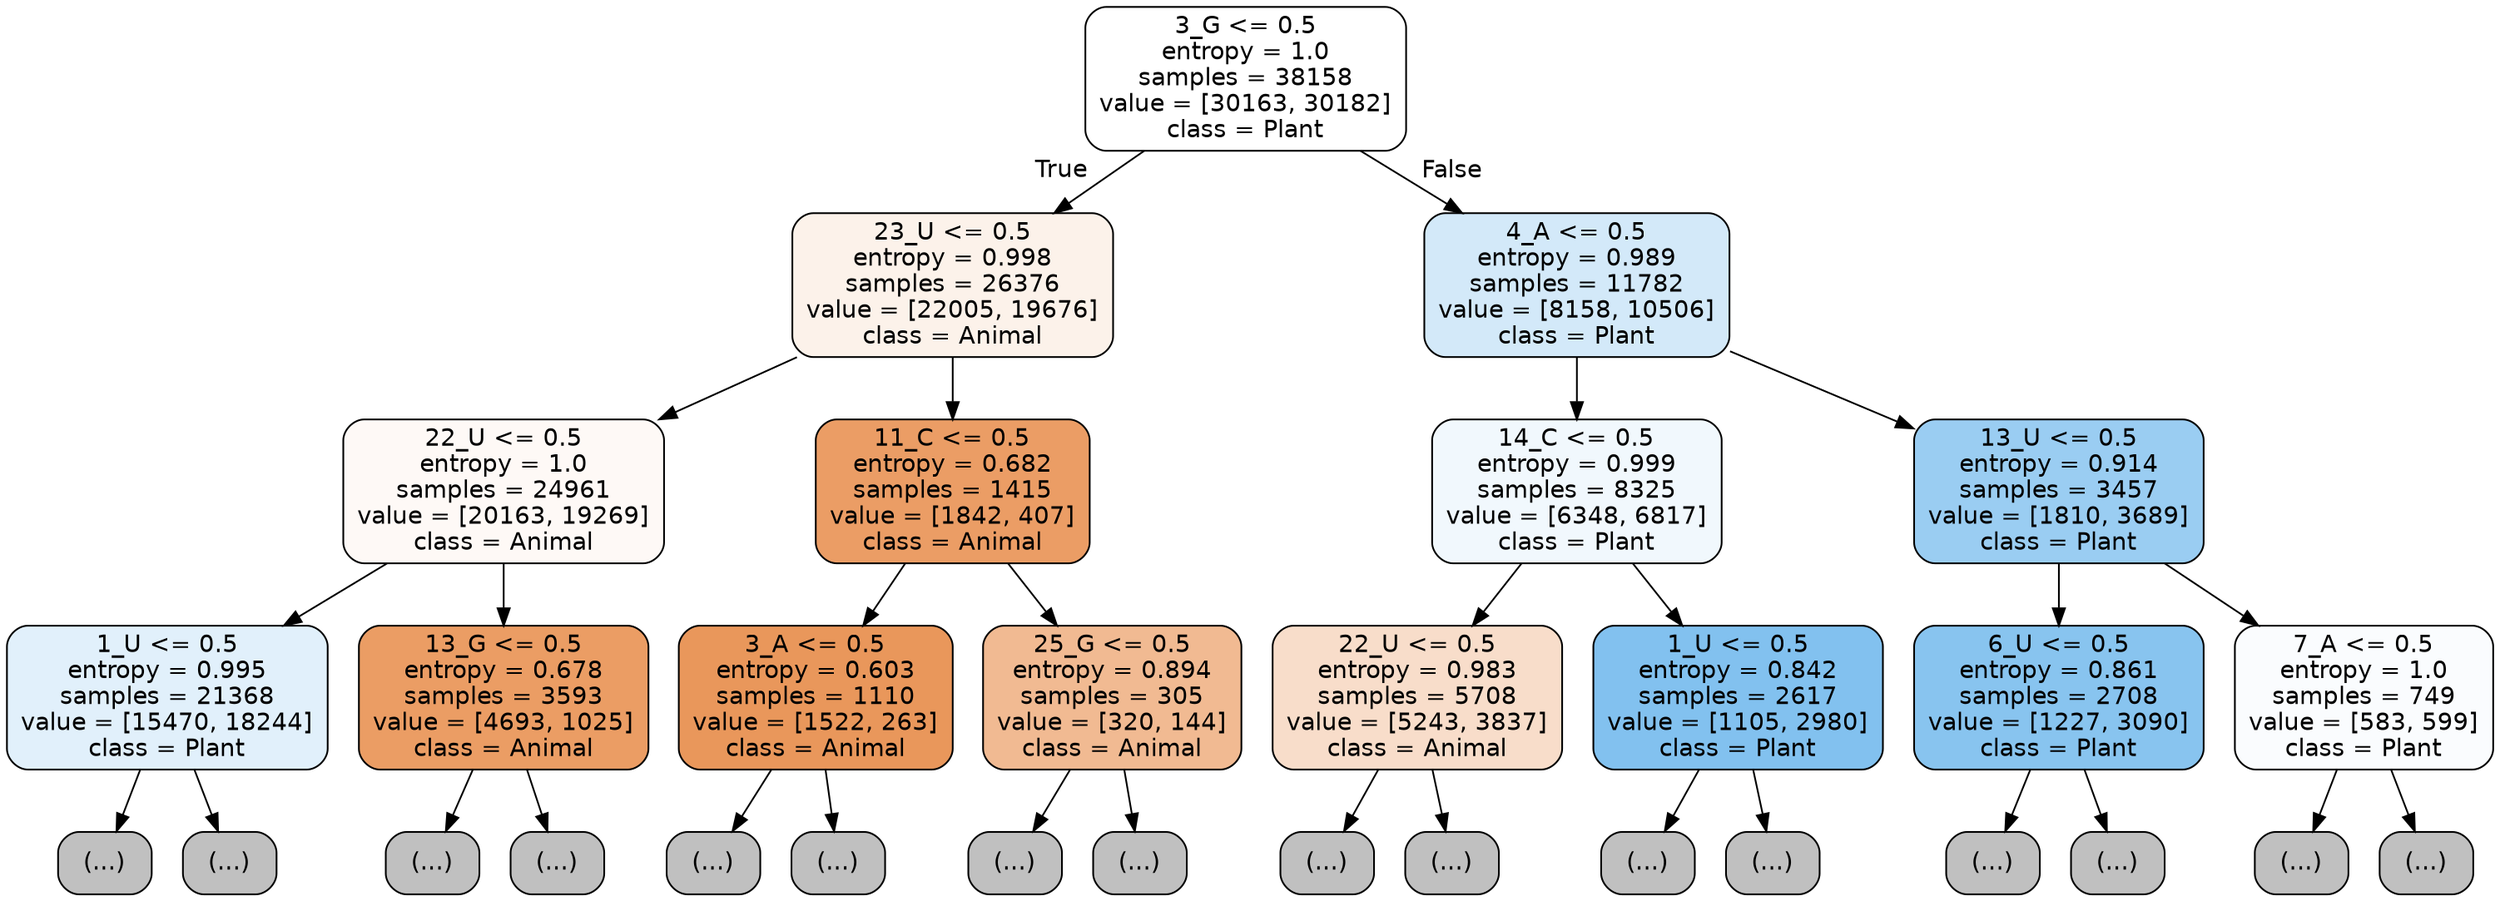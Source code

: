 digraph Tree {
node [shape=box, style="filled, rounded", color="black", fontname="helvetica"] ;
edge [fontname="helvetica"] ;
0 [label="3_G <= 0.5\nentropy = 1.0\nsamples = 38158\nvalue = [30163, 30182]\nclass = Plant", fillcolor="#ffffff"] ;
1 [label="23_U <= 0.5\nentropy = 0.998\nsamples = 26376\nvalue = [22005, 19676]\nclass = Animal", fillcolor="#fcf2ea"] ;
0 -> 1 [labeldistance=2.5, labelangle=45, headlabel="True"] ;
2 [label="22_U <= 0.5\nentropy = 1.0\nsamples = 24961\nvalue = [20163, 19269]\nclass = Animal", fillcolor="#fef9f6"] ;
1 -> 2 ;
3 [label="1_U <= 0.5\nentropy = 0.995\nsamples = 21368\nvalue = [15470, 18244]\nclass = Plant", fillcolor="#e1f0fb"] ;
2 -> 3 ;
4 [label="(...)", fillcolor="#C0C0C0"] ;
3 -> 4 ;
5561 [label="(...)", fillcolor="#C0C0C0"] ;
3 -> 5561 ;
9962 [label="13_G <= 0.5\nentropy = 0.678\nsamples = 3593\nvalue = [4693, 1025]\nclass = Animal", fillcolor="#eb9d64"] ;
2 -> 9962 ;
9963 [label="(...)", fillcolor="#C0C0C0"] ;
9962 -> 9963 ;
10886 [label="(...)", fillcolor="#C0C0C0"] ;
9962 -> 10886 ;
11251 [label="11_C <= 0.5\nentropy = 0.682\nsamples = 1415\nvalue = [1842, 407]\nclass = Animal", fillcolor="#eb9d65"] ;
1 -> 11251 ;
11252 [label="3_A <= 0.5\nentropy = 0.603\nsamples = 1110\nvalue = [1522, 263]\nclass = Animal", fillcolor="#e9975b"] ;
11251 -> 11252 ;
11253 [label="(...)", fillcolor="#C0C0C0"] ;
11252 -> 11253 ;
11558 [label="(...)", fillcolor="#C0C0C0"] ;
11252 -> 11558 ;
11693 [label="25_G <= 0.5\nentropy = 0.894\nsamples = 305\nvalue = [320, 144]\nclass = Animal", fillcolor="#f1ba92"] ;
11251 -> 11693 ;
11694 [label="(...)", fillcolor="#C0C0C0"] ;
11693 -> 11694 ;
11809 [label="(...)", fillcolor="#C0C0C0"] ;
11693 -> 11809 ;
11816 [label="4_A <= 0.5\nentropy = 0.989\nsamples = 11782\nvalue = [8158, 10506]\nclass = Plant", fillcolor="#d3e9f9"] ;
0 -> 11816 [labeldistance=2.5, labelangle=-45, headlabel="False"] ;
11817 [label="14_C <= 0.5\nentropy = 0.999\nsamples = 8325\nvalue = [6348, 6817]\nclass = Plant", fillcolor="#f1f8fd"] ;
11816 -> 11817 ;
11818 [label="22_U <= 0.5\nentropy = 0.983\nsamples = 5708\nvalue = [5243, 3837]\nclass = Animal", fillcolor="#f8ddca"] ;
11817 -> 11818 ;
11819 [label="(...)", fillcolor="#C0C0C0"] ;
11818 -> 11819 ;
14212 [label="(...)", fillcolor="#C0C0C0"] ;
11818 -> 14212 ;
14497 [label="1_U <= 0.5\nentropy = 0.842\nsamples = 2617\nvalue = [1105, 2980]\nclass = Plant", fillcolor="#82c1ef"] ;
11817 -> 14497 ;
14498 [label="(...)", fillcolor="#C0C0C0"] ;
14497 -> 14498 ;
14965 [label="(...)", fillcolor="#C0C0C0"] ;
14497 -> 14965 ;
15230 [label="13_U <= 0.5\nentropy = 0.914\nsamples = 3457\nvalue = [1810, 3689]\nclass = Plant", fillcolor="#9acdf2"] ;
11816 -> 15230 ;
15231 [label="6_U <= 0.5\nentropy = 0.861\nsamples = 2708\nvalue = [1227, 3090]\nclass = Plant", fillcolor="#88c4ef"] ;
15230 -> 15231 ;
15232 [label="(...)", fillcolor="#C0C0C0"] ;
15231 -> 15232 ;
15939 [label="(...)", fillcolor="#C0C0C0"] ;
15231 -> 15939 ;
16138 [label="7_A <= 0.5\nentropy = 1.0\nsamples = 749\nvalue = [583, 599]\nclass = Plant", fillcolor="#fafcfe"] ;
15230 -> 16138 ;
16139 [label="(...)", fillcolor="#C0C0C0"] ;
16138 -> 16139 ;
16386 [label="(...)", fillcolor="#C0C0C0"] ;
16138 -> 16386 ;
}